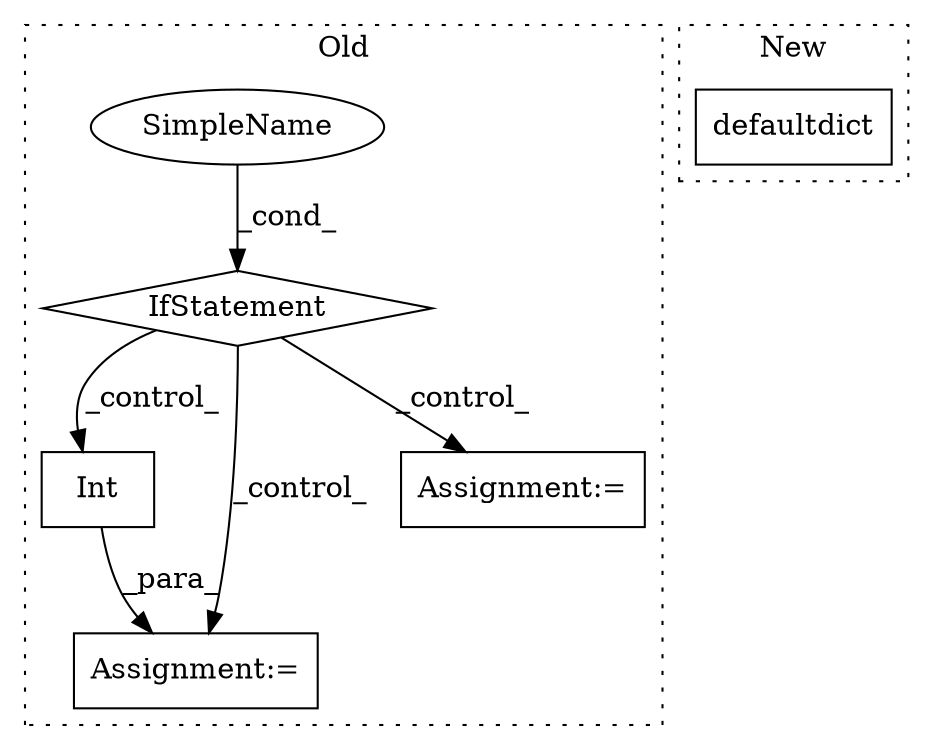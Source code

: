 digraph G {
subgraph cluster0 {
1 [label="Int" a="32" s="5660,5670" l="4,1" shape="box"];
3 [label="IfStatement" a="25" s="5604,5621" l="4,2" shape="diamond"];
4 [label="SimpleName" a="42" s="" l="" shape="ellipse"];
5 [label="Assignment:=" a="7" s="5659" l="1" shape="box"];
6 [label="Assignment:=" a="7" s="5745" l="1" shape="box"];
label = "Old";
style="dotted";
}
subgraph cluster1 {
2 [label="defaultdict" a="32" s="5451,5467" l="12,1" shape="box"];
label = "New";
style="dotted";
}
1 -> 5 [label="_para_"];
3 -> 5 [label="_control_"];
3 -> 1 [label="_control_"];
3 -> 6 [label="_control_"];
4 -> 3 [label="_cond_"];
}